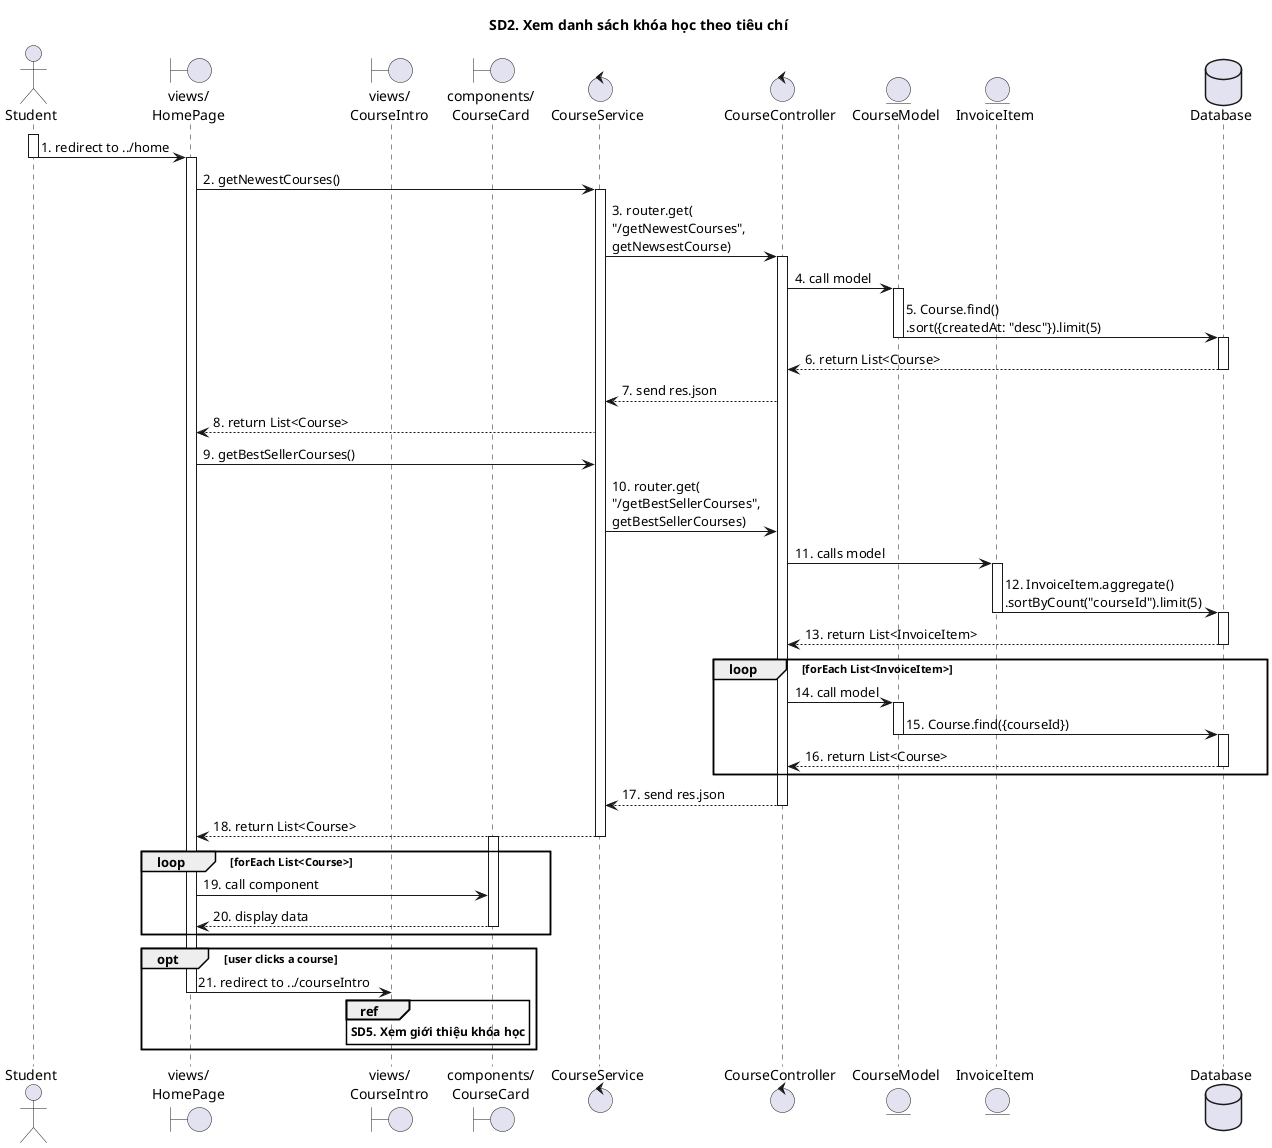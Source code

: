 @startuml

title SD2. Xem danh sách khóa học theo tiêu chí

actor "Student" as Actor
boundary "views/\nHomePage" as HomePage
boundary "views/\nCourseIntro" as CourseIntro
boundary "components/\nCourseCard" as CourseCard
control "CourseService"
control "CourseController"
entity "CourseModel"
entity "InvoiceItem"
database "Database"

activate Actor
Actor -> HomePage: 1. redirect to ../home
deactivate Actor

activate HomePage
HomePage -> CourseService: 2. getNewestCourses()

activate CourseService
CourseService -> CourseController: 3. router.get(\n"/getNewestCourses",\ngetNewsestCourse)

activate CourseController
CourseController -> CourseModel: 4. call model

activate CourseModel
CourseModel -> Database: 5. Course.find()\n.sort({createdAt: "desc"}).limit(5)
deactivate CourseModel

activate Database
Database --> CourseController: 6. return List<Course>
deactivate Database

CourseController --> CourseService: 7. send res.json
CourseService --> HomePage: 8. return List<Course>
HomePage -> CourseService: 9. getBestSellerCourses()
CourseService -> CourseController: 10. router.get(\n"/getBestSellerCourses",\ngetBestSellerCourses)
CourseController -> InvoiceItem: 11. calls model

activate InvoiceItem
InvoiceItem -> Database: 12. InvoiceItem.aggregate()\n.sortByCount("courseId").limit(5)
deactivate InvoiceItem

activate Database
Database --> CourseController: 13. return List<InvoiceItem>
deactivate Database

loop forEach List<InvoiceItem>
CourseController -> CourseModel: 14. call model

activate CourseModel
CourseModel -> Database: 15. Course.find({courseId})
deactivate CourseModel

activate Database
Database --> CourseController: 16. return List<Course>
deactivate Database

end

CourseController --> CourseService: 17. send res.json
deactivate CourseController

CourseService --> HomePage: 18. return List<Course>
deactivate CourseService

loop forEach List<Course>
activate CourseCard
HomePage -> CourseCard: 19. call component
CourseCard --> HomePage: 20. display data
deactivate CourseCard
end

opt user clicks a course
HomePage -> CourseIntro: 21. redirect to ../courseIntro
deactivate HomePage

ref over CourseIntro
**SD5. Xem giới thiệu khóa học**
end ref
end


@enduml
